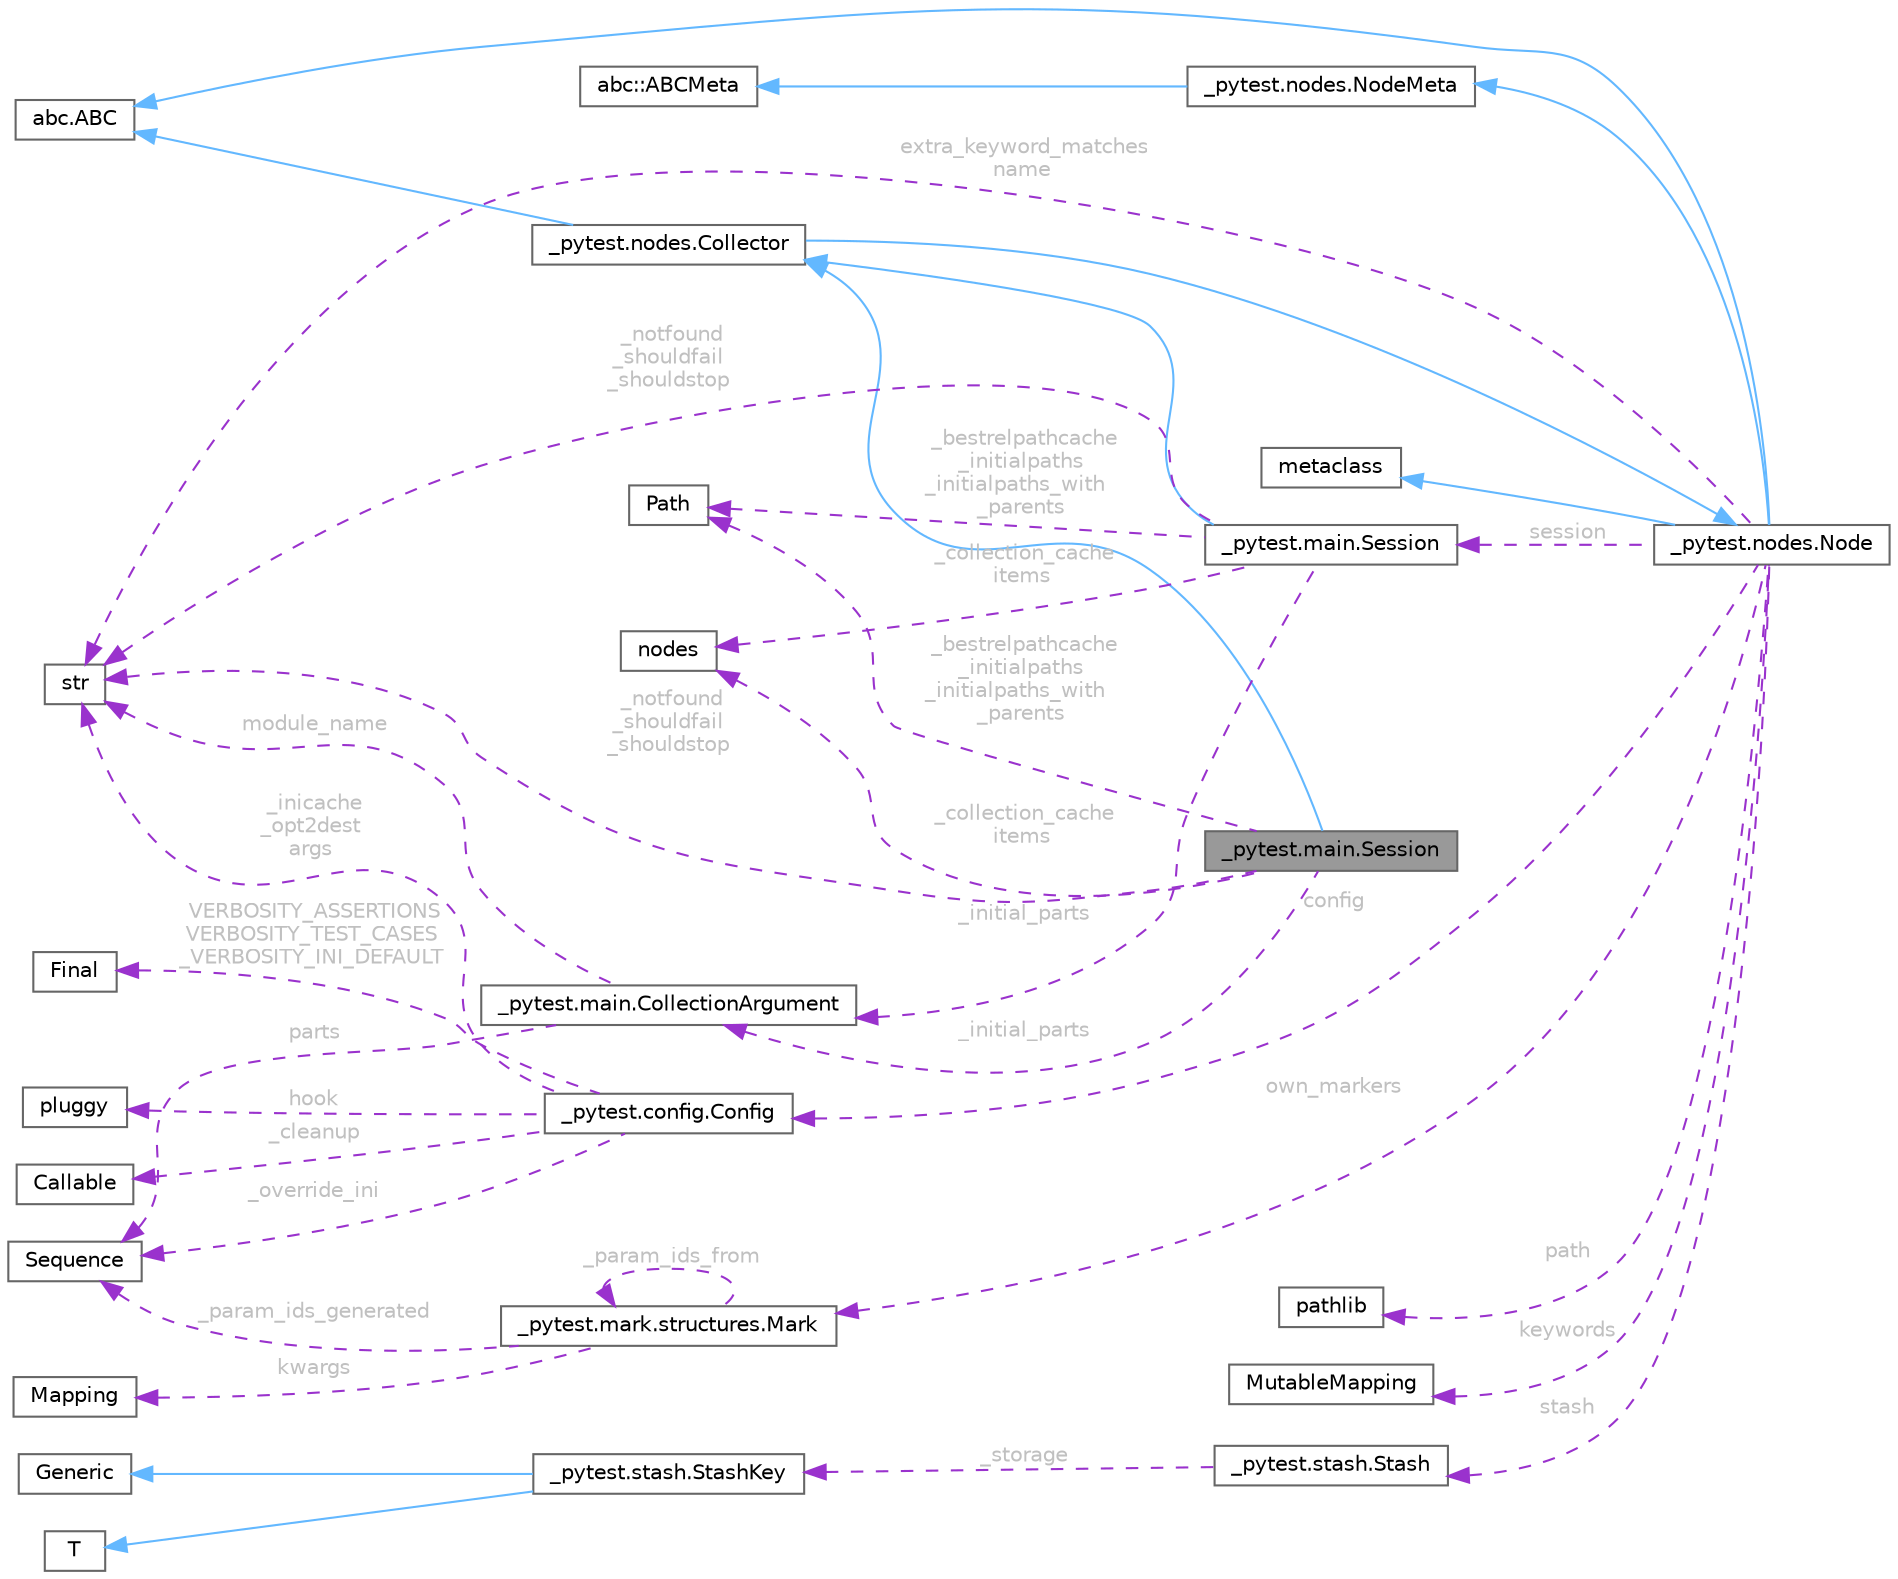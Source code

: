 digraph "_pytest.main.Session"
{
 // LATEX_PDF_SIZE
  bgcolor="transparent";
  edge [fontname=Helvetica,fontsize=10,labelfontname=Helvetica,labelfontsize=10];
  node [fontname=Helvetica,fontsize=10,shape=box,height=0.2,width=0.4];
  rankdir="LR";
  Node1 [id="Node000001",label="_pytest.main.Session",height=0.2,width=0.4,color="gray40", fillcolor="grey60", style="filled", fontcolor="black",tooltip=" "];
  Node2 -> Node1 [id="edge1_Node000001_Node000002",dir="back",color="steelblue1",style="solid",tooltip=" "];
  Node2 [id="Node000002",label="_pytest.nodes.Collector",height=0.2,width=0.4,color="gray40", fillcolor="white", style="filled",URL="$class__pytest_1_1nodes_1_1_collector.html",tooltip=" "];
  Node3 -> Node2 [id="edge2_Node000002_Node000003",dir="back",color="steelblue1",style="solid",tooltip=" "];
  Node3 [id="Node000003",label="_pytest.nodes.Node",height=0.2,width=0.4,color="gray40", fillcolor="white", style="filled",URL="$class__pytest_1_1nodes_1_1_node.html",tooltip=" "];
  Node4 -> Node3 [id="edge3_Node000003_Node000004",dir="back",color="steelblue1",style="solid",tooltip=" "];
  Node4 [id="Node000004",label="abc.ABC",height=0.2,width=0.4,color="gray40", fillcolor="white", style="filled",tooltip=" "];
  Node5 -> Node3 [id="edge4_Node000003_Node000005",dir="back",color="steelblue1",style="solid",tooltip=" "];
  Node5 [id="Node000005",label="metaclass",height=0.2,width=0.4,color="gray40", fillcolor="white", style="filled",tooltip=" "];
  Node6 -> Node3 [id="edge5_Node000003_Node000006",dir="back",color="steelblue1",style="solid",tooltip=" "];
  Node6 [id="Node000006",label="_pytest.nodes.NodeMeta",height=0.2,width=0.4,color="gray40", fillcolor="white", style="filled",URL="$class__pytest_1_1nodes_1_1_node_meta.html",tooltip=" "];
  Node7 -> Node6 [id="edge6_Node000006_Node000007",dir="back",color="steelblue1",style="solid",tooltip=" "];
  Node7 [id="Node000007",label="abc::ABCMeta",height=0.2,width=0.4,color="gray40", fillcolor="white", style="filled",tooltip=" "];
  Node8 -> Node3 [id="edge7_Node000003_Node000008",dir="back",color="darkorchid3",style="dashed",tooltip=" ",label=" extra_keyword_matches\nname",fontcolor="grey" ];
  Node8 [id="Node000008",label="str",height=0.2,width=0.4,color="gray40", fillcolor="white", style="filled",tooltip=" "];
  Node9 -> Node3 [id="edge8_Node000003_Node000009",dir="back",color="darkorchid3",style="dashed",tooltip=" ",label=" config",fontcolor="grey" ];
  Node9 [id="Node000009",label="_pytest.config.Config",height=0.2,width=0.4,color="gray40", fillcolor="white", style="filled",URL="$class__pytest_1_1config_1_1_config.html",tooltip=" "];
  Node10 -> Node9 [id="edge9_Node000009_Node000010",dir="back",color="darkorchid3",style="dashed",tooltip=" ",label=" VERBOSITY_ASSERTIONS\nVERBOSITY_TEST_CASES\n_VERBOSITY_INI_DEFAULT",fontcolor="grey" ];
  Node10 [id="Node000010",label="Final",height=0.2,width=0.4,color="gray40", fillcolor="white", style="filled",tooltip=" "];
  Node11 -> Node9 [id="edge10_Node000009_Node000011",dir="back",color="darkorchid3",style="dashed",tooltip=" ",label=" hook",fontcolor="grey" ];
  Node11 [id="Node000011",label="pluggy",height=0.2,width=0.4,color="gray40", fillcolor="white", style="filled",tooltip=" "];
  Node8 -> Node9 [id="edge11_Node000009_Node000008",dir="back",color="darkorchid3",style="dashed",tooltip=" ",label=" _inicache\n_opt2dest\nargs",fontcolor="grey" ];
  Node12 -> Node9 [id="edge12_Node000009_Node000012",dir="back",color="darkorchid3",style="dashed",tooltip=" ",label=" _override_ini",fontcolor="grey" ];
  Node12 [id="Node000012",label="Sequence",height=0.2,width=0.4,color="gray40", fillcolor="white", style="filled",tooltip=" "];
  Node13 -> Node9 [id="edge13_Node000009_Node000013",dir="back",color="darkorchid3",style="dashed",tooltip=" ",label=" _cleanup",fontcolor="grey" ];
  Node13 [id="Node000013",label="Callable",height=0.2,width=0.4,color="gray40", fillcolor="white", style="filled",tooltip=" "];
  Node14 -> Node3 [id="edge14_Node000003_Node000014",dir="back",color="darkorchid3",style="dashed",tooltip=" ",label=" session",fontcolor="grey" ];
  Node14 [id="Node000014",label="_pytest.main.Session",height=0.2,width=0.4,color="gray40", fillcolor="white", style="filled",URL="$class__pytest_1_1main_1_1_session.html",tooltip=" "];
  Node2 -> Node14 [id="edge15_Node000014_Node000002",dir="back",color="steelblue1",style="solid",tooltip=" "];
  Node8 -> Node14 [id="edge16_Node000014_Node000008",dir="back",color="darkorchid3",style="dashed",tooltip=" ",label=" _notfound\n_shouldfail\n_shouldstop",fontcolor="grey" ];
  Node15 -> Node14 [id="edge17_Node000014_Node000015",dir="back",color="darkorchid3",style="dashed",tooltip=" ",label=" _bestrelpathcache\n_initialpaths\n_initialpaths_with\l_parents",fontcolor="grey" ];
  Node15 [id="Node000015",label="Path",height=0.2,width=0.4,color="gray40", fillcolor="white", style="filled",tooltip=" "];
  Node16 -> Node14 [id="edge18_Node000014_Node000016",dir="back",color="darkorchid3",style="dashed",tooltip=" ",label=" _initial_parts",fontcolor="grey" ];
  Node16 [id="Node000016",label="_pytest.main.CollectionArgument",height=0.2,width=0.4,color="gray40", fillcolor="white", style="filled",URL="$class__pytest_1_1main_1_1_collection_argument.html",tooltip=" "];
  Node12 -> Node16 [id="edge19_Node000016_Node000012",dir="back",color="darkorchid3",style="dashed",tooltip=" ",label=" parts",fontcolor="grey" ];
  Node8 -> Node16 [id="edge20_Node000016_Node000008",dir="back",color="darkorchid3",style="dashed",tooltip=" ",label=" module_name",fontcolor="grey" ];
  Node17 -> Node14 [id="edge21_Node000014_Node000017",dir="back",color="darkorchid3",style="dashed",tooltip=" ",label=" _collection_cache\nitems",fontcolor="grey" ];
  Node17 [id="Node000017",label="nodes",height=0.2,width=0.4,color="gray40", fillcolor="white", style="filled",tooltip=" "];
  Node18 -> Node3 [id="edge22_Node000003_Node000018",dir="back",color="darkorchid3",style="dashed",tooltip=" ",label=" path",fontcolor="grey" ];
  Node18 [id="Node000018",label="pathlib",height=0.2,width=0.4,color="gray40", fillcolor="white", style="filled",tooltip=" "];
  Node19 -> Node3 [id="edge23_Node000003_Node000019",dir="back",color="darkorchid3",style="dashed",tooltip=" ",label=" keywords",fontcolor="grey" ];
  Node19 [id="Node000019",label="MutableMapping",height=0.2,width=0.4,color="gray40", fillcolor="white", style="filled",tooltip=" "];
  Node20 -> Node3 [id="edge24_Node000003_Node000020",dir="back",color="darkorchid3",style="dashed",tooltip=" ",label=" own_markers",fontcolor="grey" ];
  Node20 [id="Node000020",label="_pytest.mark.structures.Mark",height=0.2,width=0.4,color="gray40", fillcolor="white", style="filled",URL="$class__pytest_1_1mark_1_1structures_1_1_mark.html",tooltip=" "];
  Node21 -> Node20 [id="edge25_Node000020_Node000021",dir="back",color="darkorchid3",style="dashed",tooltip=" ",label=" kwargs",fontcolor="grey" ];
  Node21 [id="Node000021",label="Mapping",height=0.2,width=0.4,color="gray40", fillcolor="white", style="filled",tooltip=" "];
  Node20 -> Node20 [id="edge26_Node000020_Node000020",dir="back",color="darkorchid3",style="dashed",tooltip=" ",label=" _param_ids_from",fontcolor="grey" ];
  Node12 -> Node20 [id="edge27_Node000020_Node000012",dir="back",color="darkorchid3",style="dashed",tooltip=" ",label=" _param_ids_generated",fontcolor="grey" ];
  Node22 -> Node3 [id="edge28_Node000003_Node000022",dir="back",color="darkorchid3",style="dashed",tooltip=" ",label=" stash",fontcolor="grey" ];
  Node22 [id="Node000022",label="_pytest.stash.Stash",height=0.2,width=0.4,color="gray40", fillcolor="white", style="filled",URL="$class__pytest_1_1stash_1_1_stash.html",tooltip=" "];
  Node23 -> Node22 [id="edge29_Node000022_Node000023",dir="back",color="darkorchid3",style="dashed",tooltip=" ",label=" _storage",fontcolor="grey" ];
  Node23 [id="Node000023",label="_pytest.stash.StashKey",height=0.2,width=0.4,color="gray40", fillcolor="white", style="filled",URL="$class__pytest_1_1stash_1_1_stash_key.html",tooltip=" "];
  Node24 -> Node23 [id="edge30_Node000023_Node000024",dir="back",color="steelblue1",style="solid",tooltip=" "];
  Node24 [id="Node000024",label="Generic",height=0.2,width=0.4,color="gray40", fillcolor="white", style="filled",tooltip=" "];
  Node25 -> Node23 [id="edge31_Node000023_Node000025",dir="back",color="steelblue1",style="solid",tooltip=" "];
  Node25 [id="Node000025",label="T",height=0.2,width=0.4,color="gray40", fillcolor="white", style="filled",tooltip=" "];
  Node4 -> Node2 [id="edge32_Node000002_Node000004",dir="back",color="steelblue1",style="solid",tooltip=" "];
  Node8 -> Node1 [id="edge33_Node000001_Node000008",dir="back",color="darkorchid3",style="dashed",tooltip=" ",label=" _notfound\n_shouldfail\n_shouldstop",fontcolor="grey" ];
  Node15 -> Node1 [id="edge34_Node000001_Node000015",dir="back",color="darkorchid3",style="dashed",tooltip=" ",label=" _bestrelpathcache\n_initialpaths\n_initialpaths_with\l_parents",fontcolor="grey" ];
  Node16 -> Node1 [id="edge35_Node000001_Node000016",dir="back",color="darkorchid3",style="dashed",tooltip=" ",label=" _initial_parts",fontcolor="grey" ];
  Node17 -> Node1 [id="edge36_Node000001_Node000017",dir="back",color="darkorchid3",style="dashed",tooltip=" ",label=" _collection_cache\nitems",fontcolor="grey" ];
}
